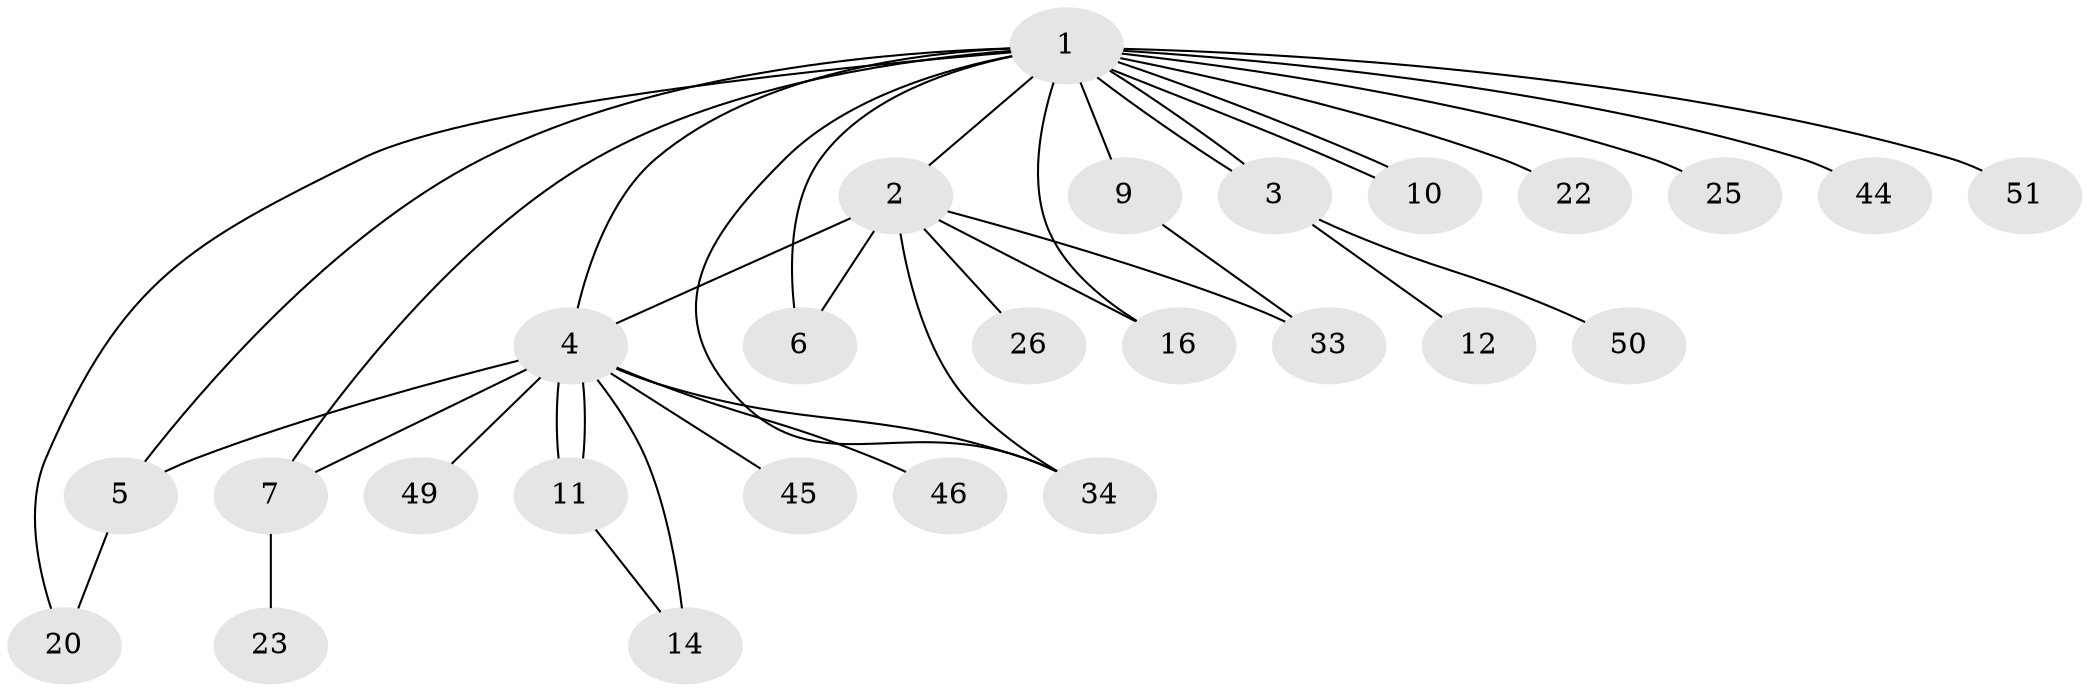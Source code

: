 // original degree distribution, {21: 0.018867924528301886, 7: 0.018867924528301886, 5: 0.07547169811320754, 13: 0.018867924528301886, 3: 0.1320754716981132, 2: 0.22641509433962265, 4: 0.09433962264150944, 1: 0.41509433962264153}
// Generated by graph-tools (version 1.1) at 2025/14/03/09/25 04:14:36]
// undirected, 26 vertices, 38 edges
graph export_dot {
graph [start="1"]
  node [color=gray90,style=filled];
  1 [super="+31"];
  2;
  3;
  4 [super="+13+15+19+24+21+8"];
  5;
  6;
  7 [super="+17"];
  9;
  10 [super="+52"];
  11;
  12;
  14 [super="+39+43"];
  16 [super="+37"];
  20 [super="+30"];
  22;
  23;
  25;
  26;
  33;
  34 [super="+36"];
  44;
  45;
  46;
  49;
  50;
  51;
  1 -- 2;
  1 -- 3 [weight=2];
  1 -- 3;
  1 -- 4 [weight=3];
  1 -- 5;
  1 -- 6;
  1 -- 7;
  1 -- 9;
  1 -- 10;
  1 -- 10;
  1 -- 16;
  1 -- 20;
  1 -- 22;
  1 -- 25;
  1 -- 44;
  1 -- 51;
  1 -- 34;
  2 -- 4;
  2 -- 6;
  2 -- 16;
  2 -- 26;
  2 -- 33;
  2 -- 34;
  3 -- 12;
  3 -- 50;
  4 -- 11 [weight=2];
  4 -- 11;
  4 -- 14 [weight=2];
  4 -- 49;
  4 -- 45;
  4 -- 34;
  4 -- 5;
  4 -- 7;
  4 -- 46;
  5 -- 20;
  7 -- 23;
  9 -- 33;
  11 -- 14;
}
